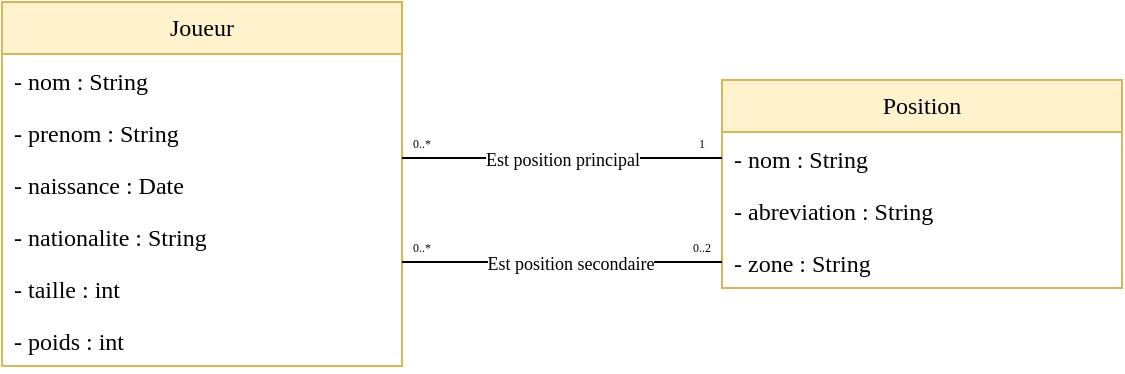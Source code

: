 <mxfile version="26.2.2">
  <diagram name="Page-1" id="bPuFZjUi1AL_pEAQR9ox">
    <mxGraphModel dx="664" dy="391" grid="1" gridSize="10" guides="1" tooltips="1" connect="1" arrows="1" fold="1" page="1" pageScale="1" pageWidth="1654" pageHeight="1169" math="0" shadow="0">
      <root>
        <mxCell id="0" />
        <mxCell id="1" parent="0" />
        <mxCell id="0TyT_RYLDZ_SMIHeVWue-1" value="&lt;font face=&quot;Comic Sans MS&quot;&gt;Joueur&lt;/font&gt;" style="swimlane;fontStyle=0;childLayout=stackLayout;horizontal=1;startSize=26;fillColor=#fff2cc;horizontalStack=0;resizeParent=1;resizeParentMax=0;resizeLast=0;collapsible=1;marginBottom=0;whiteSpace=wrap;html=1;strokeColor=#d6b656;" parent="1" vertex="1">
          <mxGeometry x="40" y="40" width="200" height="182" as="geometry" />
        </mxCell>
        <mxCell id="0TyT_RYLDZ_SMIHeVWue-2" value="&lt;font style=&quot;&quot; face=&quot;Comic Sans MS&quot;&gt;- nom : String&lt;/font&gt;" style="text;strokeColor=none;fillColor=none;align=left;verticalAlign=top;spacingLeft=4;spacingRight=4;overflow=hidden;rotatable=0;points=[[0,0.5],[1,0.5]];portConstraint=eastwest;whiteSpace=wrap;html=1;" parent="0TyT_RYLDZ_SMIHeVWue-1" vertex="1">
          <mxGeometry y="26" width="200" height="26" as="geometry" />
        </mxCell>
        <mxCell id="0TyT_RYLDZ_SMIHeVWue-3" value="&lt;font face=&quot;Comic Sans MS&quot;&gt;- prenom : String&lt;/font&gt;" style="text;strokeColor=none;fillColor=none;align=left;verticalAlign=top;spacingLeft=4;spacingRight=4;overflow=hidden;rotatable=0;points=[[0,0.5],[1,0.5]];portConstraint=eastwest;whiteSpace=wrap;html=1;" parent="0TyT_RYLDZ_SMIHeVWue-1" vertex="1">
          <mxGeometry y="52" width="200" height="26" as="geometry" />
        </mxCell>
        <mxCell id="0TyT_RYLDZ_SMIHeVWue-4" value="&lt;font face=&quot;Comic Sans MS&quot;&gt;- naissance : Date&lt;/font&gt;" style="text;strokeColor=none;fillColor=none;align=left;verticalAlign=top;spacingLeft=4;spacingRight=4;overflow=hidden;rotatable=0;points=[[0,0.5],[1,0.5]];portConstraint=eastwest;whiteSpace=wrap;html=1;" parent="0TyT_RYLDZ_SMIHeVWue-1" vertex="1">
          <mxGeometry y="78" width="200" height="26" as="geometry" />
        </mxCell>
        <mxCell id="0TyT_RYLDZ_SMIHeVWue-6" value="&lt;font face=&quot;Comic Sans MS&quot;&gt;- nationalite : String&lt;/font&gt;" style="text;strokeColor=none;fillColor=none;align=left;verticalAlign=top;spacingLeft=4;spacingRight=4;overflow=hidden;rotatable=0;points=[[0,0.5],[1,0.5]];portConstraint=eastwest;whiteSpace=wrap;html=1;" parent="0TyT_RYLDZ_SMIHeVWue-1" vertex="1">
          <mxGeometry y="104" width="200" height="26" as="geometry" />
        </mxCell>
        <mxCell id="0TyT_RYLDZ_SMIHeVWue-5" value="&lt;font face=&quot;Comic Sans MS&quot;&gt;- taille : int&lt;/font&gt;" style="text;strokeColor=none;fillColor=none;align=left;verticalAlign=top;spacingLeft=4;spacingRight=4;overflow=hidden;rotatable=0;points=[[0,0.5],[1,0.5]];portConstraint=eastwest;whiteSpace=wrap;html=1;" parent="0TyT_RYLDZ_SMIHeVWue-1" vertex="1">
          <mxGeometry y="130" width="200" height="26" as="geometry" />
        </mxCell>
        <mxCell id="0TyT_RYLDZ_SMIHeVWue-8" value="&lt;font face=&quot;Comic Sans MS&quot;&gt;- poids : int&lt;/font&gt;" style="text;strokeColor=none;fillColor=none;align=left;verticalAlign=top;spacingLeft=4;spacingRight=4;overflow=hidden;rotatable=0;points=[[0,0.5],[1,0.5]];portConstraint=eastwest;whiteSpace=wrap;html=1;" parent="0TyT_RYLDZ_SMIHeVWue-1" vertex="1">
          <mxGeometry y="156" width="200" height="26" as="geometry" />
        </mxCell>
        <mxCell id="2" value="&lt;font face=&quot;Comic Sans MS&quot;&gt;Position&lt;/font&gt;" style="swimlane;fontStyle=0;childLayout=stackLayout;horizontal=1;startSize=26;fillColor=#fff2cc;horizontalStack=0;resizeParent=1;resizeParentMax=0;resizeLast=0;collapsible=1;marginBottom=0;whiteSpace=wrap;html=1;strokeColor=#d6b656;" parent="1" vertex="1">
          <mxGeometry x="400" y="79" width="200" height="104" as="geometry" />
        </mxCell>
        <mxCell id="9" value="&lt;font style=&quot;&quot; face=&quot;Comic Sans MS&quot;&gt;- nom : String&lt;/font&gt;" style="text;strokeColor=none;fillColor=none;align=left;verticalAlign=top;spacingLeft=4;spacingRight=4;overflow=hidden;rotatable=0;points=[[0,0.5],[1,0.5]];portConstraint=eastwest;whiteSpace=wrap;html=1;" parent="2" vertex="1">
          <mxGeometry y="26" width="200" height="26" as="geometry" />
        </mxCell>
        <mxCell id="10" value="&lt;font style=&quot;&quot; face=&quot;Comic Sans MS&quot;&gt;- abreviation : String&lt;/font&gt;" style="text;strokeColor=none;fillColor=none;align=left;verticalAlign=top;spacingLeft=4;spacingRight=4;overflow=hidden;rotatable=0;points=[[0,0.5],[1,0.5]];portConstraint=eastwest;whiteSpace=wrap;html=1;" parent="2" vertex="1">
          <mxGeometry y="52" width="200" height="26" as="geometry" />
        </mxCell>
        <mxCell id="11" value="&lt;font style=&quot;&quot; face=&quot;Comic Sans MS&quot;&gt;- zone : String&lt;/font&gt;" style="text;strokeColor=none;fillColor=none;align=left;verticalAlign=top;spacingLeft=4;spacingRight=4;overflow=hidden;rotatable=0;points=[[0,0.5],[1,0.5]];portConstraint=eastwest;whiteSpace=wrap;html=1;" parent="2" vertex="1">
          <mxGeometry y="78" width="200" height="26" as="geometry" />
        </mxCell>
        <mxCell id="Eg1cmbTTBJbZFbh08boU-15" style="edgeStyle=orthogonalEdgeStyle;rounded=0;orthogonalLoop=1;jettySize=auto;html=1;entryX=0;entryY=0.5;entryDx=0;entryDy=0;endArrow=none;startFill=0;" edge="1" parent="1" source="0TyT_RYLDZ_SMIHeVWue-4" target="9">
          <mxGeometry relative="1" as="geometry">
            <Array as="points">
              <mxPoint x="280" y="118" />
              <mxPoint x="280" y="118" />
            </Array>
          </mxGeometry>
        </mxCell>
        <mxCell id="Eg1cmbTTBJbZFbh08boU-17" value="&lt;font style=&quot;font-size: 9px;&quot; face=&quot;Comic Sans MS&quot;&gt;Est position principal&lt;/font&gt;" style="edgeLabel;html=1;align=center;verticalAlign=middle;resizable=0;points=[];" vertex="1" connectable="0" parent="Eg1cmbTTBJbZFbh08boU-15">
          <mxGeometry x="0.15" relative="1" as="geometry">
            <mxPoint x="-12" as="offset" />
          </mxGeometry>
        </mxCell>
        <mxCell id="Eg1cmbTTBJbZFbh08boU-16" style="edgeStyle=orthogonalEdgeStyle;rounded=0;orthogonalLoop=1;jettySize=auto;html=1;entryX=0;entryY=0.5;entryDx=0;entryDy=0;endArrow=none;startFill=0;" edge="1" parent="1" source="0TyT_RYLDZ_SMIHeVWue-5" target="11">
          <mxGeometry relative="1" as="geometry">
            <Array as="points">
              <mxPoint x="280" y="170" />
              <mxPoint x="280" y="170" />
            </Array>
          </mxGeometry>
        </mxCell>
        <mxCell id="Eg1cmbTTBJbZFbh08boU-18" value="&lt;font face=&quot;Comic Sans MS&quot; style=&quot;font-size: 9px;&quot;&gt;Est position secondaire&lt;/font&gt;" style="edgeLabel;html=1;align=center;verticalAlign=middle;resizable=0;points=[];" vertex="1" connectable="0" parent="Eg1cmbTTBJbZFbh08boU-16">
          <mxGeometry x="0.043" relative="1" as="geometry">
            <mxPoint as="offset" />
          </mxGeometry>
        </mxCell>
        <mxCell id="Eg1cmbTTBJbZFbh08boU-20" value="&lt;font face=&quot;Comic Sans MS&quot; style=&quot;font-size: 6px;&quot;&gt;0..*&lt;/font&gt;" style="text;html=1;align=center;verticalAlign=middle;whiteSpace=wrap;rounded=0;" vertex="1" parent="1">
          <mxGeometry x="240" y="100" width="20" height="18" as="geometry" />
        </mxCell>
        <mxCell id="Eg1cmbTTBJbZFbh08boU-23" value="&lt;font face=&quot;Comic Sans MS&quot; style=&quot;font-size: 6px;&quot;&gt;1&lt;/font&gt;" style="text;html=1;align=center;verticalAlign=middle;whiteSpace=wrap;rounded=0;" vertex="1" parent="1">
          <mxGeometry x="380" y="100" width="20" height="18" as="geometry" />
        </mxCell>
        <mxCell id="Eg1cmbTTBJbZFbh08boU-24" value="&lt;font face=&quot;Comic Sans MS&quot; style=&quot;font-size: 6px;&quot;&gt;0..2&lt;/font&gt;" style="text;html=1;align=center;verticalAlign=middle;whiteSpace=wrap;rounded=0;" vertex="1" parent="1">
          <mxGeometry x="380" y="152" width="20" height="18" as="geometry" />
        </mxCell>
        <mxCell id="Eg1cmbTTBJbZFbh08boU-26" value="&lt;font face=&quot;Comic Sans MS&quot; style=&quot;font-size: 6px;&quot;&gt;0..*&lt;/font&gt;" style="text;html=1;align=center;verticalAlign=middle;whiteSpace=wrap;rounded=0;" vertex="1" parent="1">
          <mxGeometry x="240" y="152" width="20" height="18" as="geometry" />
        </mxCell>
      </root>
    </mxGraphModel>
  </diagram>
</mxfile>
